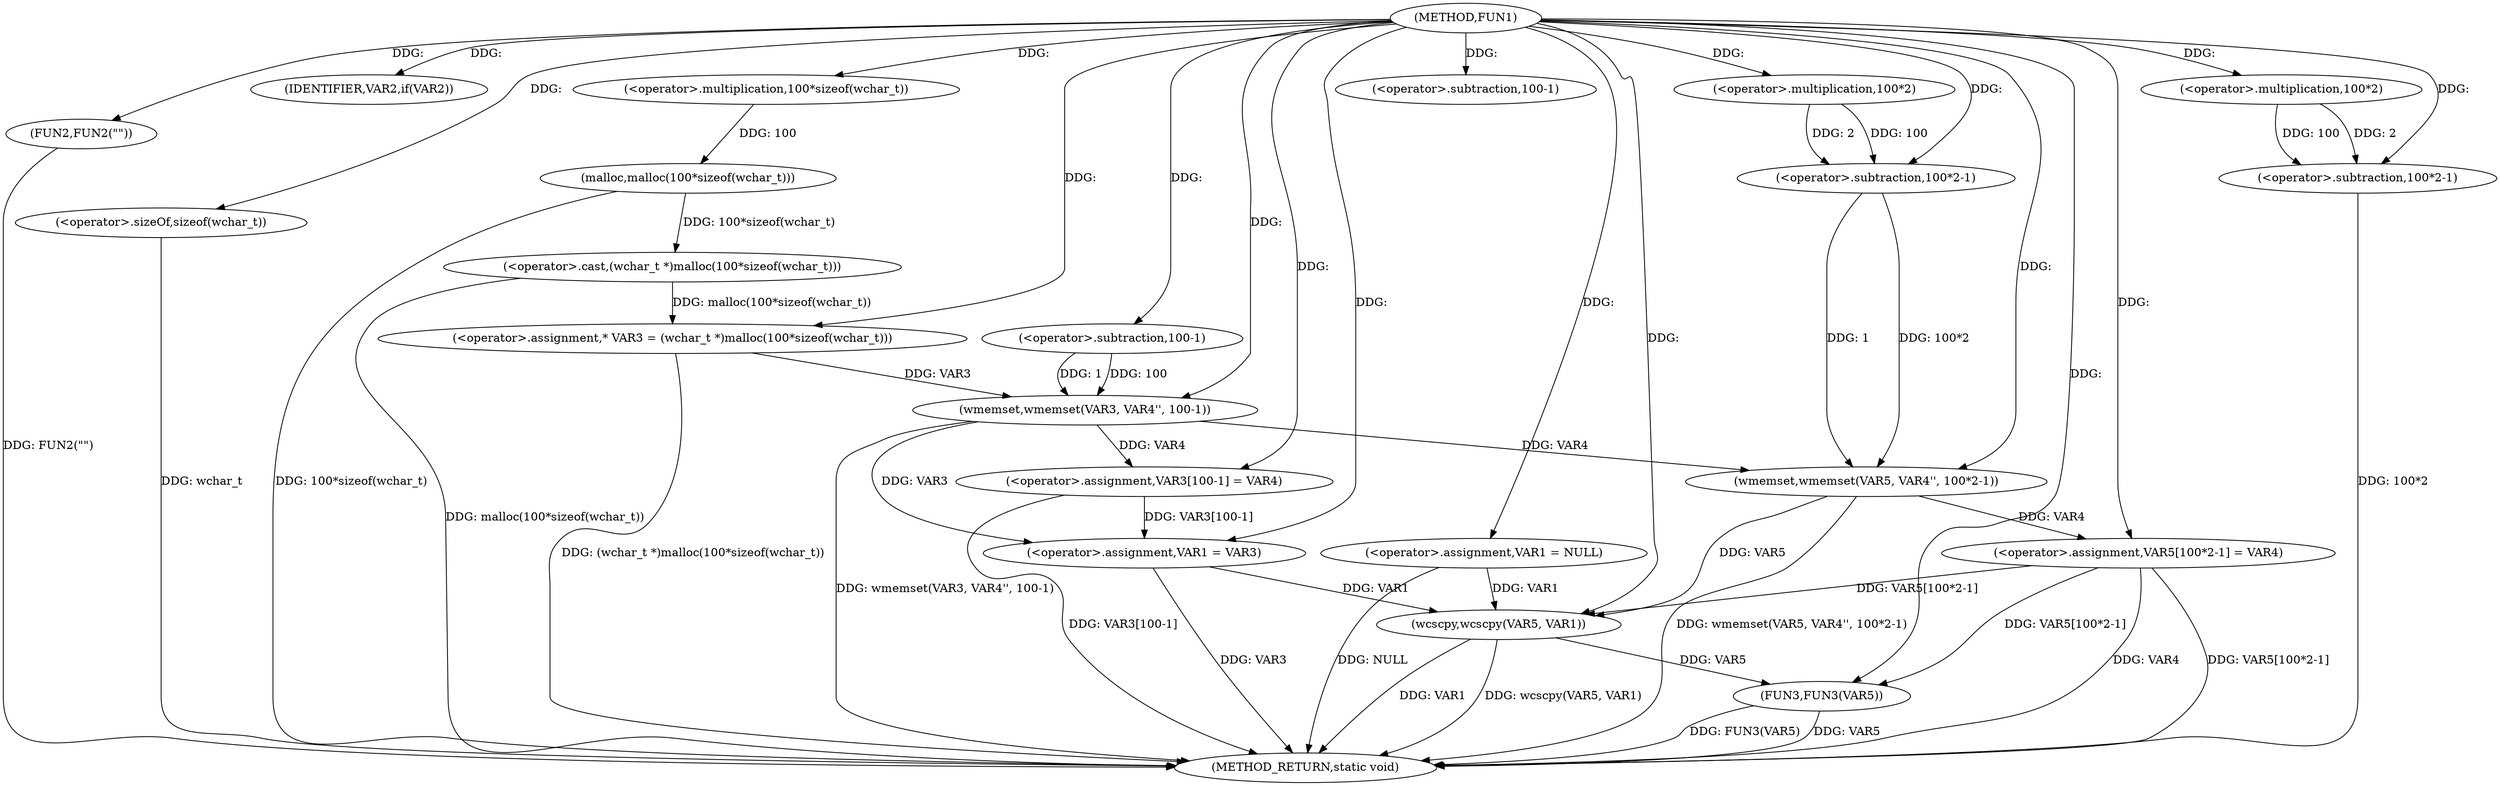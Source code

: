 digraph FUN1 {  
"1000100" [label = "(METHOD,FUN1)" ]
"1000164" [label = "(METHOD_RETURN,static void)" ]
"1000103" [label = "(<operator>.assignment,VAR1 = NULL)" ]
"1000107" [label = "(IDENTIFIER,VAR2,if(VAR2))" ]
"1000109" [label = "(FUN2,FUN2(\"\"))" ]
"1000115" [label = "(<operator>.assignment,* VAR3 = (wchar_t *)malloc(100*sizeof(wchar_t)))" ]
"1000117" [label = "(<operator>.cast,(wchar_t *)malloc(100*sizeof(wchar_t)))" ]
"1000119" [label = "(malloc,malloc(100*sizeof(wchar_t)))" ]
"1000120" [label = "(<operator>.multiplication,100*sizeof(wchar_t))" ]
"1000122" [label = "(<operator>.sizeOf,sizeof(wchar_t))" ]
"1000124" [label = "(wmemset,wmemset(VAR3, VAR4'', 100-1))" ]
"1000127" [label = "(<operator>.subtraction,100-1)" ]
"1000130" [label = "(<operator>.assignment,VAR3[100-1] = VAR4)" ]
"1000133" [label = "(<operator>.subtraction,100-1)" ]
"1000137" [label = "(<operator>.assignment,VAR1 = VAR3)" ]
"1000142" [label = "(wmemset,wmemset(VAR5, VAR4'', 100*2-1))" ]
"1000145" [label = "(<operator>.subtraction,100*2-1)" ]
"1000146" [label = "(<operator>.multiplication,100*2)" ]
"1000150" [label = "(<operator>.assignment,VAR5[100*2-1] = VAR4)" ]
"1000153" [label = "(<operator>.subtraction,100*2-1)" ]
"1000154" [label = "(<operator>.multiplication,100*2)" ]
"1000159" [label = "(wcscpy,wcscpy(VAR5, VAR1))" ]
"1000162" [label = "(FUN3,FUN3(VAR5))" ]
  "1000142" -> "1000164"  [ label = "DDG: wmemset(VAR5, VAR4'', 100*2-1)"] 
  "1000150" -> "1000164"  [ label = "DDG: VAR5[100*2-1]"] 
  "1000103" -> "1000164"  [ label = "DDG: NULL"] 
  "1000153" -> "1000164"  [ label = "DDG: 100*2"] 
  "1000119" -> "1000164"  [ label = "DDG: 100*sizeof(wchar_t)"] 
  "1000117" -> "1000164"  [ label = "DDG: malloc(100*sizeof(wchar_t))"] 
  "1000159" -> "1000164"  [ label = "DDG: VAR1"] 
  "1000159" -> "1000164"  [ label = "DDG: wcscpy(VAR5, VAR1)"] 
  "1000115" -> "1000164"  [ label = "DDG: (wchar_t *)malloc(100*sizeof(wchar_t))"] 
  "1000122" -> "1000164"  [ label = "DDG: wchar_t"] 
  "1000137" -> "1000164"  [ label = "DDG: VAR3"] 
  "1000150" -> "1000164"  [ label = "DDG: VAR4"] 
  "1000162" -> "1000164"  [ label = "DDG: VAR5"] 
  "1000162" -> "1000164"  [ label = "DDG: FUN3(VAR5)"] 
  "1000109" -> "1000164"  [ label = "DDG: FUN2(\"\")"] 
  "1000130" -> "1000164"  [ label = "DDG: VAR3[100-1]"] 
  "1000124" -> "1000164"  [ label = "DDG: wmemset(VAR3, VAR4'', 100-1)"] 
  "1000100" -> "1000103"  [ label = "DDG: "] 
  "1000100" -> "1000107"  [ label = "DDG: "] 
  "1000100" -> "1000109"  [ label = "DDG: "] 
  "1000117" -> "1000115"  [ label = "DDG: malloc(100*sizeof(wchar_t))"] 
  "1000100" -> "1000115"  [ label = "DDG: "] 
  "1000119" -> "1000117"  [ label = "DDG: 100*sizeof(wchar_t)"] 
  "1000120" -> "1000119"  [ label = "DDG: 100"] 
  "1000100" -> "1000120"  [ label = "DDG: "] 
  "1000100" -> "1000122"  [ label = "DDG: "] 
  "1000115" -> "1000124"  [ label = "DDG: VAR3"] 
  "1000100" -> "1000124"  [ label = "DDG: "] 
  "1000127" -> "1000124"  [ label = "DDG: 100"] 
  "1000127" -> "1000124"  [ label = "DDG: 1"] 
  "1000100" -> "1000127"  [ label = "DDG: "] 
  "1000124" -> "1000130"  [ label = "DDG: VAR4"] 
  "1000100" -> "1000130"  [ label = "DDG: "] 
  "1000100" -> "1000133"  [ label = "DDG: "] 
  "1000124" -> "1000137"  [ label = "DDG: VAR3"] 
  "1000130" -> "1000137"  [ label = "DDG: VAR3[100-1]"] 
  "1000100" -> "1000137"  [ label = "DDG: "] 
  "1000100" -> "1000142"  [ label = "DDG: "] 
  "1000124" -> "1000142"  [ label = "DDG: VAR4"] 
  "1000145" -> "1000142"  [ label = "DDG: 100*2"] 
  "1000145" -> "1000142"  [ label = "DDG: 1"] 
  "1000146" -> "1000145"  [ label = "DDG: 100"] 
  "1000146" -> "1000145"  [ label = "DDG: 2"] 
  "1000100" -> "1000146"  [ label = "DDG: "] 
  "1000100" -> "1000145"  [ label = "DDG: "] 
  "1000142" -> "1000150"  [ label = "DDG: VAR4"] 
  "1000100" -> "1000150"  [ label = "DDG: "] 
  "1000154" -> "1000153"  [ label = "DDG: 100"] 
  "1000154" -> "1000153"  [ label = "DDG: 2"] 
  "1000100" -> "1000154"  [ label = "DDG: "] 
  "1000100" -> "1000153"  [ label = "DDG: "] 
  "1000150" -> "1000159"  [ label = "DDG: VAR5[100*2-1]"] 
  "1000142" -> "1000159"  [ label = "DDG: VAR5"] 
  "1000100" -> "1000159"  [ label = "DDG: "] 
  "1000103" -> "1000159"  [ label = "DDG: VAR1"] 
  "1000137" -> "1000159"  [ label = "DDG: VAR1"] 
  "1000150" -> "1000162"  [ label = "DDG: VAR5[100*2-1]"] 
  "1000159" -> "1000162"  [ label = "DDG: VAR5"] 
  "1000100" -> "1000162"  [ label = "DDG: "] 
}
